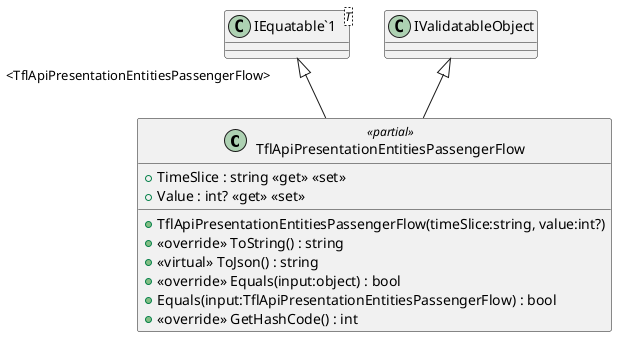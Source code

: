 @startuml
class TflApiPresentationEntitiesPassengerFlow <<partial>> {
    + TflApiPresentationEntitiesPassengerFlow(timeSlice:string, value:int?)
    + TimeSlice : string <<get>> <<set>>
    + Value : int? <<get>> <<set>>
    + <<override>> ToString() : string
    + <<virtual>> ToJson() : string
    + <<override>> Equals(input:object) : bool
    + Equals(input:TflApiPresentationEntitiesPassengerFlow) : bool
    + <<override>> GetHashCode() : int
}
class "IEquatable`1"<T> {
}
"IEquatable`1" "<TflApiPresentationEntitiesPassengerFlow>" <|-- TflApiPresentationEntitiesPassengerFlow
IValidatableObject <|-- TflApiPresentationEntitiesPassengerFlow
@enduml
